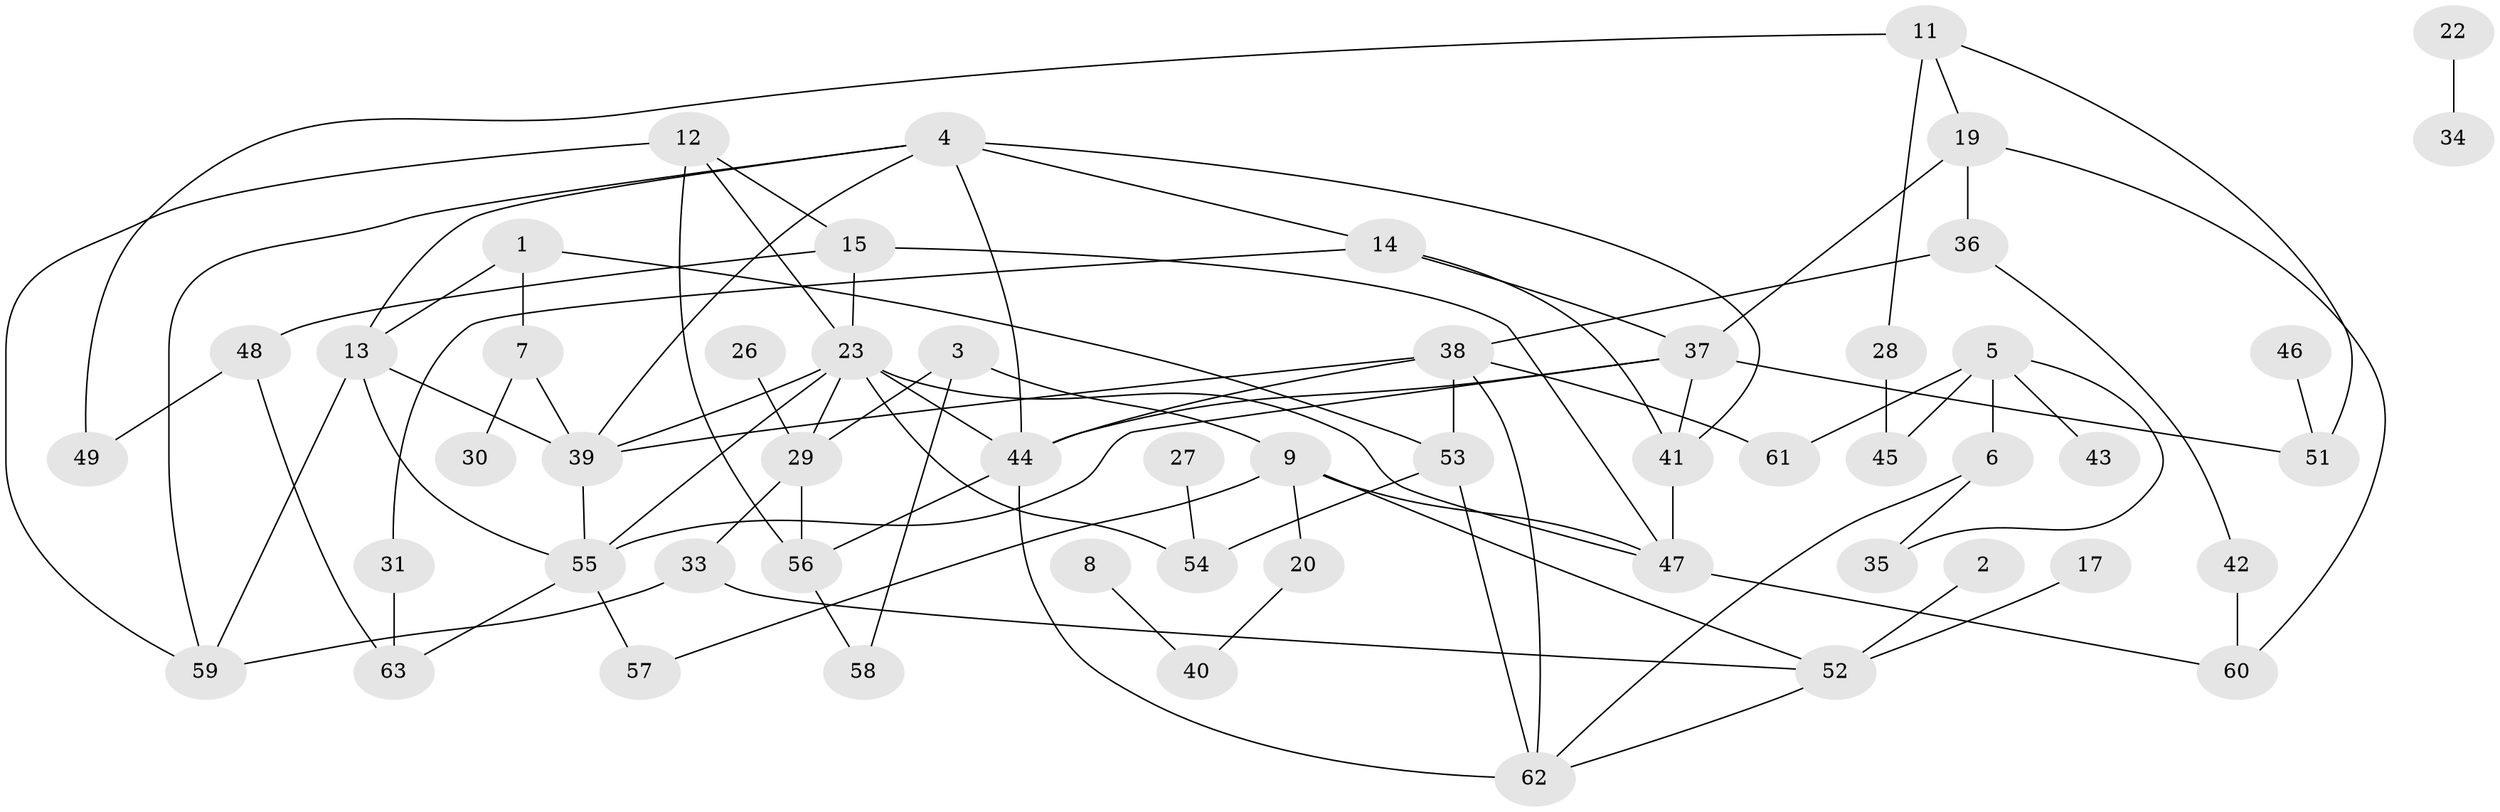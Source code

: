 // original degree distribution, {1: 0.16831683168316833, 3: 0.26732673267326734, 6: 0.039603960396039604, 5: 0.07920792079207921, 2: 0.22772277227722773, 4: 0.13861386138613863, 0: 0.07920792079207921}
// Generated by graph-tools (version 1.1) at 2025/35/03/04/25 23:35:51]
// undirected, 55 vertices, 90 edges
graph export_dot {
  node [color=gray90,style=filled];
  1;
  2;
  3;
  4;
  5;
  6;
  7;
  8;
  9;
  11;
  12;
  13;
  14;
  15;
  17;
  19;
  20;
  22;
  23;
  26;
  27;
  28;
  29;
  30;
  31;
  33;
  34;
  35;
  36;
  37;
  38;
  39;
  40;
  41;
  42;
  43;
  44;
  45;
  46;
  47;
  48;
  49;
  51;
  52;
  53;
  54;
  55;
  56;
  57;
  58;
  59;
  60;
  61;
  62;
  63;
  1 -- 7 [weight=1.0];
  1 -- 13 [weight=1.0];
  1 -- 53 [weight=1.0];
  2 -- 52 [weight=1.0];
  3 -- 9 [weight=1.0];
  3 -- 29 [weight=1.0];
  3 -- 58 [weight=1.0];
  4 -- 13 [weight=1.0];
  4 -- 14 [weight=1.0];
  4 -- 39 [weight=1.0];
  4 -- 41 [weight=1.0];
  4 -- 44 [weight=1.0];
  4 -- 59 [weight=1.0];
  5 -- 6 [weight=1.0];
  5 -- 35 [weight=1.0];
  5 -- 43 [weight=1.0];
  5 -- 45 [weight=1.0];
  5 -- 61 [weight=1.0];
  6 -- 35 [weight=1.0];
  6 -- 62 [weight=1.0];
  7 -- 30 [weight=1.0];
  7 -- 39 [weight=1.0];
  8 -- 40 [weight=1.0];
  9 -- 20 [weight=1.0];
  9 -- 47 [weight=1.0];
  9 -- 52 [weight=2.0];
  9 -- 57 [weight=1.0];
  11 -- 19 [weight=1.0];
  11 -- 28 [weight=1.0];
  11 -- 49 [weight=1.0];
  11 -- 51 [weight=1.0];
  12 -- 15 [weight=1.0];
  12 -- 23 [weight=1.0];
  12 -- 56 [weight=1.0];
  12 -- 59 [weight=1.0];
  13 -- 39 [weight=1.0];
  13 -- 55 [weight=1.0];
  13 -- 59 [weight=1.0];
  14 -- 31 [weight=1.0];
  14 -- 37 [weight=1.0];
  14 -- 41 [weight=1.0];
  15 -- 23 [weight=1.0];
  15 -- 47 [weight=1.0];
  15 -- 48 [weight=1.0];
  17 -- 52 [weight=1.0];
  19 -- 36 [weight=1.0];
  19 -- 37 [weight=1.0];
  19 -- 60 [weight=1.0];
  20 -- 40 [weight=1.0];
  22 -- 34 [weight=1.0];
  23 -- 29 [weight=1.0];
  23 -- 39 [weight=1.0];
  23 -- 44 [weight=1.0];
  23 -- 47 [weight=1.0];
  23 -- 54 [weight=1.0];
  23 -- 55 [weight=1.0];
  26 -- 29 [weight=1.0];
  27 -- 54 [weight=1.0];
  28 -- 45 [weight=2.0];
  29 -- 33 [weight=1.0];
  29 -- 56 [weight=1.0];
  31 -- 63 [weight=1.0];
  33 -- 52 [weight=1.0];
  33 -- 59 [weight=1.0];
  36 -- 38 [weight=1.0];
  36 -- 42 [weight=1.0];
  37 -- 41 [weight=1.0];
  37 -- 44 [weight=1.0];
  37 -- 51 [weight=2.0];
  37 -- 55 [weight=1.0];
  38 -- 39 [weight=2.0];
  38 -- 44 [weight=1.0];
  38 -- 53 [weight=1.0];
  38 -- 61 [weight=1.0];
  38 -- 62 [weight=1.0];
  39 -- 55 [weight=1.0];
  41 -- 47 [weight=1.0];
  42 -- 60 [weight=1.0];
  44 -- 56 [weight=1.0];
  44 -- 62 [weight=1.0];
  46 -- 51 [weight=1.0];
  47 -- 60 [weight=1.0];
  48 -- 49 [weight=1.0];
  48 -- 63 [weight=1.0];
  52 -- 62 [weight=1.0];
  53 -- 54 [weight=1.0];
  53 -- 62 [weight=1.0];
  55 -- 57 [weight=1.0];
  55 -- 63 [weight=1.0];
  56 -- 58 [weight=1.0];
}
